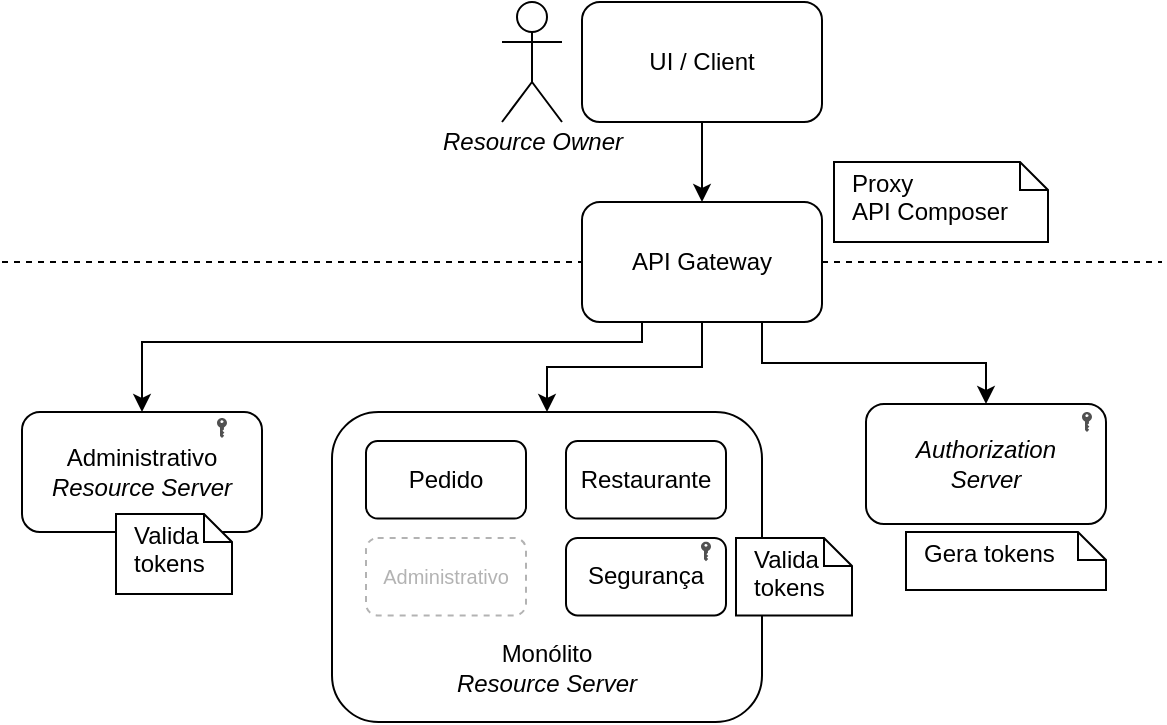<mxfile version="12.7.2" type="device"><diagram id="DlrZ3gzDUa-4JMegYOUl" name="Page-1"><mxGraphModel dx="868" dy="497" grid="1" gridSize="10" guides="1" tooltips="1" connect="1" arrows="1" fold="1" page="1" pageScale="1" pageWidth="827" pageHeight="1169" math="0" shadow="0"><root><mxCell id="0"/><mxCell id="1" parent="0"/><mxCell id="-xogYmzpbji11pjMDVEi-4" value="&lt;i&gt;Authorization&lt;br&gt;Server&lt;/i&gt;" style="rounded=1;whiteSpace=wrap;html=1;" parent="1" vertex="1"><mxGeometry x="512" y="281" width="120" height="60" as="geometry"/></mxCell><mxCell id="29YI-4NK2H6RyY52cROe-1" value="" style="shape=umlActor;verticalLabelPosition=top;labelBackgroundColor=#ffffff;verticalAlign=bottom;html=1;outlineConnect=0;labelPosition=left;align=right;spacing=1;" parent="1" vertex="1"><mxGeometry x="330" y="80" width="30" height="60" as="geometry"/></mxCell><mxCell id="29YI-4NK2H6RyY52cROe-6" style="edgeStyle=orthogonalEdgeStyle;rounded=0;orthogonalLoop=1;jettySize=auto;html=1;exitX=0.5;exitY=1;exitDx=0;exitDy=0;entryX=0.5;entryY=0;entryDx=0;entryDy=0;" parent="1" source="29YI-4NK2H6RyY52cROe-2" target="29YI-4NK2H6RyY52cROe-3" edge="1"><mxGeometry relative="1" as="geometry"/></mxCell><mxCell id="29YI-4NK2H6RyY52cROe-2" value="UI / Client" style="rounded=1;whiteSpace=wrap;html=1;" parent="1" vertex="1"><mxGeometry x="370" y="80" width="120" height="60" as="geometry"/></mxCell><mxCell id="-xogYmzpbji11pjMDVEi-5" style="edgeStyle=orthogonalEdgeStyle;rounded=0;orthogonalLoop=1;jettySize=auto;html=1;exitX=0.75;exitY=1;exitDx=0;exitDy=0;" parent="1" source="29YI-4NK2H6RyY52cROe-3" target="-xogYmzpbji11pjMDVEi-4" edge="1"><mxGeometry relative="1" as="geometry"/></mxCell><mxCell id="zE0qgHDutE1P_zjpA_2o-5" style="edgeStyle=orthogonalEdgeStyle;rounded=0;orthogonalLoop=1;jettySize=auto;html=1;exitX=0.5;exitY=1;exitDx=0;exitDy=0;entryX=0.5;entryY=0;entryDx=0;entryDy=0;fontSize=10;fontColor=#B3B3B3;" parent="1" source="29YI-4NK2H6RyY52cROe-3" target="29YI-4NK2H6RyY52cROe-9" edge="1"><mxGeometry relative="1" as="geometry"/></mxCell><mxCell id="zE0qgHDutE1P_zjpA_2o-6" style="edgeStyle=orthogonalEdgeStyle;rounded=0;orthogonalLoop=1;jettySize=auto;html=1;exitX=0.25;exitY=1;exitDx=0;exitDy=0;entryX=0.5;entryY=0;entryDx=0;entryDy=0;fontSize=10;fontColor=#B3B3B3;" parent="1" source="29YI-4NK2H6RyY52cROe-3" target="zE0qgHDutE1P_zjpA_2o-1" edge="1"><mxGeometry relative="1" as="geometry"><Array as="points"><mxPoint x="400" y="250"/><mxPoint x="150" y="250"/></Array></mxGeometry></mxCell><mxCell id="29YI-4NK2H6RyY52cROe-3" value="API Gateway" style="rounded=1;whiteSpace=wrap;html=1;" parent="1" vertex="1"><mxGeometry x="370" y="180" width="120" height="60" as="geometry"/></mxCell><mxCell id="29YI-4NK2H6RyY52cROe-7" value="" style="endArrow=none;dashed=1;html=1;entryX=0;entryY=0.5;entryDx=0;entryDy=0;" parent="1" target="29YI-4NK2H6RyY52cROe-3" edge="1"><mxGeometry width="50" height="50" relative="1" as="geometry"><mxPoint x="80" y="210" as="sourcePoint"/><mxPoint x="380" y="260" as="targetPoint"/></mxGeometry></mxCell><mxCell id="29YI-4NK2H6RyY52cROe-8" value="" style="endArrow=none;dashed=1;html=1;" parent="1" edge="1"><mxGeometry width="50" height="50" relative="1" as="geometry"><mxPoint x="490" y="210" as="sourcePoint"/><mxPoint x="660" y="210" as="targetPoint"/></mxGeometry></mxCell><mxCell id="29YI-4NK2H6RyY52cROe-20" value="Proxy&lt;br&gt;API Composer" style="shape=note;whiteSpace=wrap;html=1;size=14;verticalAlign=top;align=left;spacingTop=-3;spacingLeft=7;" parent="1" vertex="1"><mxGeometry x="496" y="160" width="107" height="40" as="geometry"/></mxCell><mxCell id="29YI-4NK2H6RyY52cROe-24" value="" style="shape=image;html=1;verticalAlign=top;verticalLabelPosition=bottom;labelBackgroundColor=#ffffff;imageAspect=0;aspect=fixed;image=https://cdn3.iconfinder.com/data/icons/streamline-icon-set-free-pack/48/Streamline-68-128.png;align=left;" parent="1" vertex="1"><mxGeometry x="408" y="333" width="8" height="8" as="geometry"/></mxCell><mxCell id="-xogYmzpbji11pjMDVEi-1" value="" style="pointerEvents=1;shadow=0;dashed=0;html=1;strokeColor=none;fillColor=#505050;labelPosition=center;verticalLabelPosition=bottom;verticalAlign=top;outlineConnect=0;align=center;shape=mxgraph.office.security.key_permissions;" parent="1" vertex="1"><mxGeometry x="620" y="285" width="5" height="10" as="geometry"/></mxCell><mxCell id="-xogYmzpbji11pjMDVEi-3" value="" style="group" parent="1" vertex="1" connectable="0"><mxGeometry x="245" y="285" width="287" height="155" as="geometry"/></mxCell><mxCell id="29YI-4NK2H6RyY52cROe-9" value="Monólito&lt;br&gt;&lt;i&gt;Resource Server&lt;/i&gt;" style="rounded=1;whiteSpace=wrap;html=1;verticalAlign=bottom;spacingBottom=10;" parent="-xogYmzpbji11pjMDVEi-3" vertex="1"><mxGeometry width="215" height="155" as="geometry"/></mxCell><mxCell id="29YI-4NK2H6RyY52cROe-15" value="" style="group" parent="-xogYmzpbji11pjMDVEi-3" vertex="1" connectable="0"><mxGeometry x="17" y="14.531" width="180" height="87.188" as="geometry"/></mxCell><mxCell id="29YI-4NK2H6RyY52cROe-11" value="Pedido" style="rounded=1;whiteSpace=wrap;html=1;" parent="29YI-4NK2H6RyY52cROe-15" vertex="1"><mxGeometry width="80" height="38.75" as="geometry"/></mxCell><mxCell id="29YI-4NK2H6RyY52cROe-12" value="Restaurante" style="rounded=1;whiteSpace=wrap;html=1;" parent="29YI-4NK2H6RyY52cROe-15" vertex="1"><mxGeometry x="100" width="80" height="38.75" as="geometry"/></mxCell><mxCell id="29YI-4NK2H6RyY52cROe-13" value="Administrativo" style="rounded=1;whiteSpace=wrap;html=1;strokeColor=#B3B3B3;dashed=1;fontSize=10;fontColor=#B3B3B3;" parent="29YI-4NK2H6RyY52cROe-15" vertex="1"><mxGeometry y="48.438" width="80" height="38.75" as="geometry"/></mxCell><mxCell id="29YI-4NK2H6RyY52cROe-14" value="Segurança" style="rounded=1;whiteSpace=wrap;html=1;" parent="29YI-4NK2H6RyY52cROe-15" vertex="1"><mxGeometry x="100" y="48.438" width="80" height="38.75" as="geometry"/></mxCell><mxCell id="29YI-4NK2H6RyY52cROe-23" value="" style="shape=image;html=1;verticalAlign=top;verticalLabelPosition=bottom;labelBackgroundColor=#ffffff;imageAspect=0;aspect=fixed;image=https://cdn3.iconfinder.com/data/icons/streamline-icon-set-free-pack/48/Streamline-68-128.png;align=left;" parent="29YI-4NK2H6RyY52cROe-15" vertex="1"><mxGeometry x="166" y="2.906" width="7.75" height="7.75" as="geometry"/></mxCell><mxCell id="29YI-4NK2H6RyY52cROe-25" value="" style="pointerEvents=1;shadow=0;dashed=0;html=1;strokeColor=none;fillColor=#505050;labelPosition=center;verticalLabelPosition=bottom;verticalAlign=top;outlineConnect=0;align=center;shape=mxgraph.office.security.key_permissions;" parent="29YI-4NK2H6RyY52cROe-15" vertex="1"><mxGeometry x="167.5" y="50.375" width="5" height="9.688" as="geometry"/></mxCell><mxCell id="29YI-4NK2H6RyY52cROe-18" value="Valida&lt;br&gt;tokens" style="shape=note;whiteSpace=wrap;html=1;size=14;verticalAlign=top;align=left;spacingTop=-3;spacingLeft=7;" parent="-xogYmzpbji11pjMDVEi-3" vertex="1"><mxGeometry x="202" y="62.969" width="58" height="38.75" as="geometry"/></mxCell><mxCell id="-xogYmzpbji11pjMDVEi-7" value="Gera tokens" style="shape=note;whiteSpace=wrap;html=1;size=14;verticalAlign=top;align=left;spacingTop=-3;spacingLeft=7;" parent="1" vertex="1"><mxGeometry x="532" y="345" width="100" height="29" as="geometry"/></mxCell><mxCell id="zE0qgHDutE1P_zjpA_2o-1" value="Administrativo&lt;br&gt;&lt;i&gt;Resource Server&lt;/i&gt;" style="rounded=1;whiteSpace=wrap;html=1;" parent="1" vertex="1"><mxGeometry x="90" y="285" width="120" height="60" as="geometry"/></mxCell><mxCell id="zE0qgHDutE1P_zjpA_2o-2" value="" style="shape=image;html=1;verticalAlign=top;verticalLabelPosition=bottom;labelBackgroundColor=#ffffff;imageAspect=0;aspect=fixed;image=https://cdn3.iconfinder.com/data/icons/streamline-icon-set-free-pack/48/Streamline-68-128.png;align=left;" parent="1" vertex="1"><mxGeometry x="196" y="289" width="8" height="8" as="geometry"/></mxCell><mxCell id="zE0qgHDutE1P_zjpA_2o-3" value="" style="pointerEvents=1;shadow=0;dashed=0;html=1;strokeColor=none;fillColor=#505050;labelPosition=center;verticalLabelPosition=bottom;verticalAlign=top;outlineConnect=0;align=center;shape=mxgraph.office.security.key_permissions;" parent="1" vertex="1"><mxGeometry x="187.5" y="288" width="5" height="10" as="geometry"/></mxCell><mxCell id="zE0qgHDutE1P_zjpA_2o-4" value="Valida&lt;br&gt;tokens" style="shape=note;whiteSpace=wrap;html=1;size=14;verticalAlign=top;align=left;spacingTop=-3;spacingLeft=7;" parent="1" vertex="1"><mxGeometry x="137" y="336" width="58" height="40" as="geometry"/></mxCell><mxCell id="Gfdag04adV3cRO-5f78n-1" value="&lt;i&gt;Resource Owner&lt;/i&gt;" style="text;html=1;align=center;verticalAlign=middle;resizable=0;points=[];autosize=1;" vertex="1" parent="1"><mxGeometry x="290" y="140" width="110" height="20" as="geometry"/></mxCell></root></mxGraphModel></diagram></mxfile>